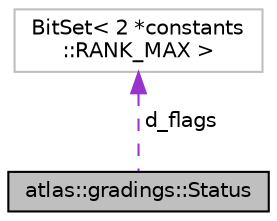 digraph "atlas::gradings::Status"
{
  edge [fontname="Helvetica",fontsize="10",labelfontname="Helvetica",labelfontsize="10"];
  node [fontname="Helvetica",fontsize="10",shape=record];
  Node1 [label="atlas::gradings::Status",height=0.2,width=0.4,color="black", fillcolor="grey75", style="filled", fontcolor="black"];
  Node2 -> Node1 [dir="back",color="darkorchid3",fontsize="10",style="dashed",label=" d_flags" ,fontname="Helvetica"];
  Node2 [label="BitSet\< 2 *constants\l::RANK_MAX \>",height=0.2,width=0.4,color="grey75", fillcolor="white", style="filled"];
}
